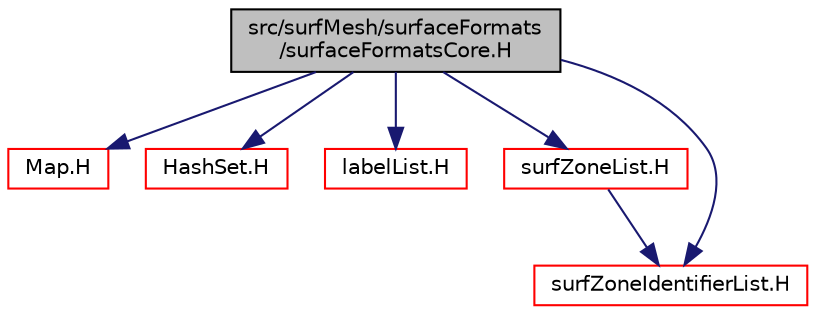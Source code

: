 digraph "src/surfMesh/surfaceFormats/surfaceFormatsCore.H"
{
  bgcolor="transparent";
  edge [fontname="Helvetica",fontsize="10",labelfontname="Helvetica",labelfontsize="10"];
  node [fontname="Helvetica",fontsize="10",shape=record];
  Node0 [label="src/surfMesh/surfaceFormats\l/surfaceFormatsCore.H",height=0.2,width=0.4,color="black", fillcolor="grey75", style="filled", fontcolor="black"];
  Node0 -> Node1 [color="midnightblue",fontsize="10",style="solid",fontname="Helvetica"];
  Node1 [label="Map.H",height=0.2,width=0.4,color="red",URL="$a09191.html"];
  Node0 -> Node58 [color="midnightblue",fontsize="10",style="solid",fontname="Helvetica"];
  Node58 [label="HashSet.H",height=0.2,width=0.4,color="red",URL="$a09173.html"];
  Node0 -> Node60 [color="midnightblue",fontsize="10",style="solid",fontname="Helvetica"];
  Node60 [label="labelList.H",height=0.2,width=0.4,color="red",URL="$a13154.html"];
  Node0 -> Node71 [color="midnightblue",fontsize="10",style="solid",fontname="Helvetica"];
  Node71 [label="surfZoneList.H",height=0.2,width=0.4,color="red",URL="$a15644.html"];
  Node71 -> Node92 [color="midnightblue",fontsize="10",style="solid",fontname="Helvetica"];
  Node92 [label="surfZoneIdentifierList.H",height=0.2,width=0.4,color="red",URL="$a15653.html"];
  Node0 -> Node92 [color="midnightblue",fontsize="10",style="solid",fontname="Helvetica"];
}
